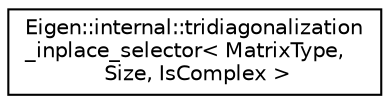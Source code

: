 digraph "Graphical Class Hierarchy"
{
  edge [fontname="Helvetica",fontsize="10",labelfontname="Helvetica",labelfontsize="10"];
  node [fontname="Helvetica",fontsize="10",shape=record];
  rankdir="LR";
  Node1 [label="Eigen::internal::tridiagonalization\l_inplace_selector\< MatrixType,\l Size, IsComplex \>",height=0.2,width=0.4,color="black", fillcolor="white", style="filled",URL="$struct_eigen_1_1internal_1_1tridiagonalization__inplace__selector.html"];
}
